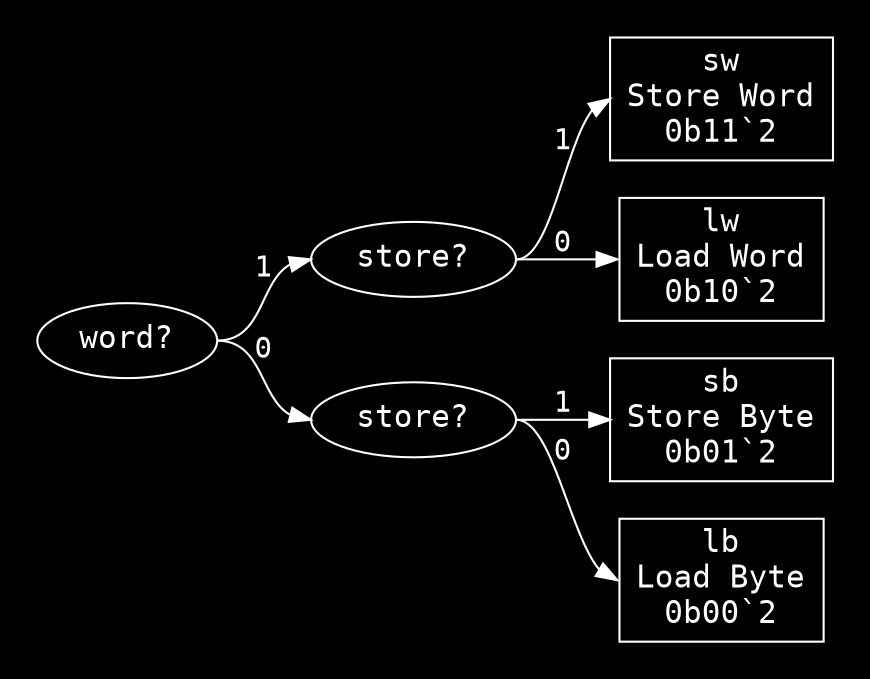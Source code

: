 digraph "Format rri" {
  graph [dpi = 100, bgcolor="#111", fontcolor="white", rankdir=LR, pad="0.25"];
  node [fontname = "Courier", fontsize="15pt", color="white", fontcolor="white"];
  edge [fontname = "Courier", color="white", fontcolor="white"];
  "word_1019694" [label = "word?", shape = ellipse];
  "word_1019694":e -> "store_888754":w [label = "1"];
  "word_1019694":e -> "store_3203235":w [label = "0"];
  "store_888754" [label = "store?", shape = ellipse];
  "store_888754":e -> "sw_14565502":w [label = "1"];
  "store_888754":e -> "lw_13753362":w [label = "0"];
  "sw_14565502" [label = "sw\nStore Word\n0b11`2", shape = rectangle];
  "lw_13753362" [label = "lw\nLoad Word\n0b10`2", shape = rectangle];
  "store_3203235" [label = "store?", shape = ellipse];
  "store_3203235":e -> "sb_10225307":w [label = "1"];
  "store_3203235":e -> "lb_1820023":w [label = "0"];
  "sb_10225307" [label = "sb\nStore Byte\n0b01`2", shape = rectangle];
  "lb_1820023" [label = "lb\nLoad Byte\n0b00`2", shape = rectangle];
}
